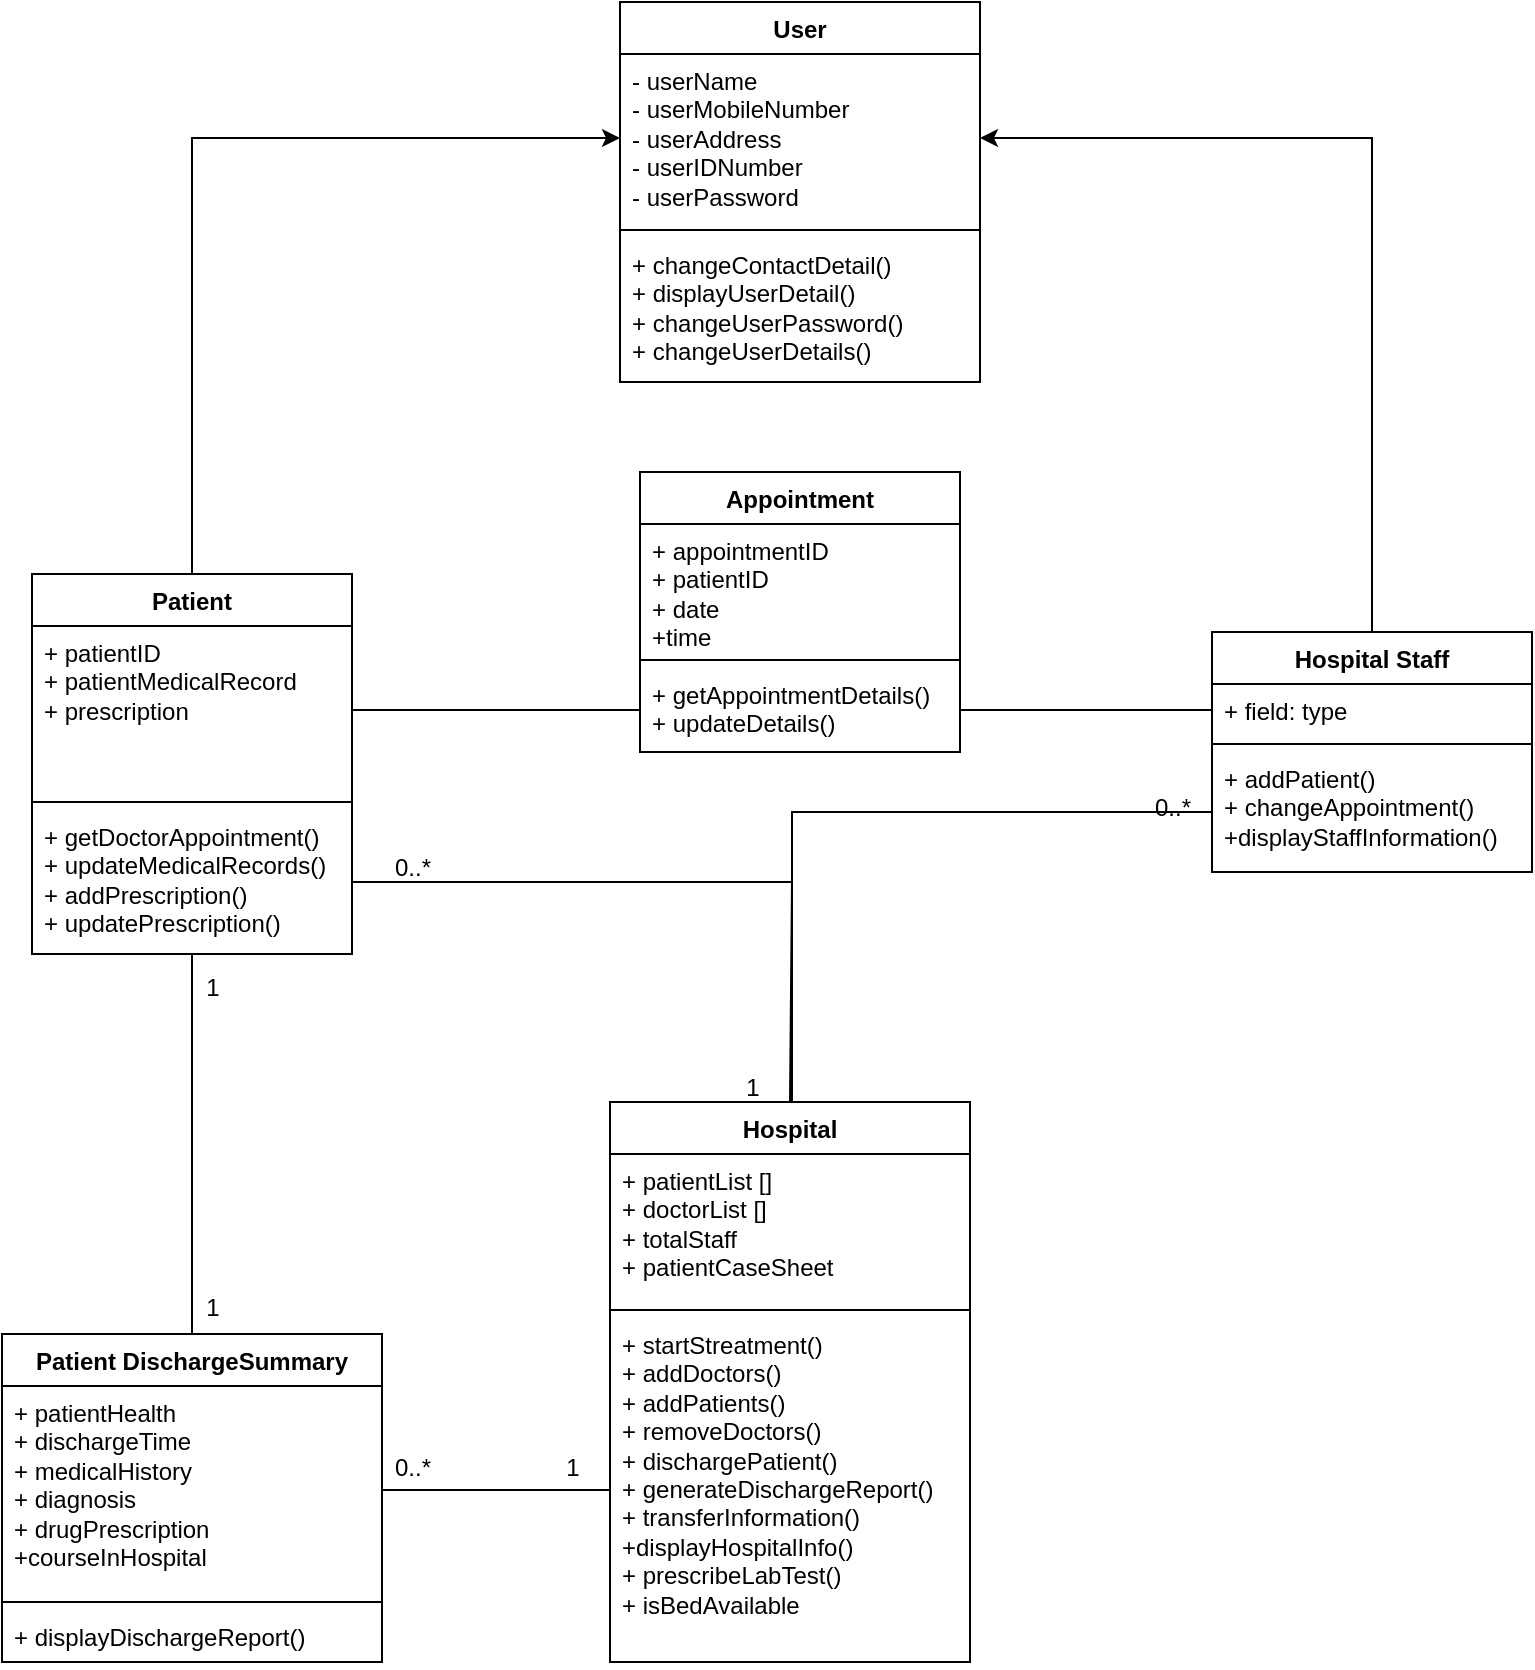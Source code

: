 <mxfile version="22.1.11" type="github">
  <diagram id="C5RBs43oDa-KdzZeNtuy" name="Page-1">
    <mxGraphModel dx="1457" dy="1096" grid="1" gridSize="10" guides="1" tooltips="1" connect="1" arrows="1" fold="1" page="1" pageScale="1" pageWidth="827" pageHeight="1169" math="0" shadow="0">
      <root>
        <mxCell id="WIyWlLk6GJQsqaUBKTNV-0" />
        <mxCell id="WIyWlLk6GJQsqaUBKTNV-1" parent="WIyWlLk6GJQsqaUBKTNV-0" />
        <mxCell id="obEAiMKlyfRhdMC1s9aP-0" value="User" style="swimlane;fontStyle=1;align=center;verticalAlign=top;childLayout=stackLayout;horizontal=1;startSize=26;horizontalStack=0;resizeParent=1;resizeParentMax=0;resizeLast=0;collapsible=1;marginBottom=0;whiteSpace=wrap;html=1;" parent="WIyWlLk6GJQsqaUBKTNV-1" vertex="1">
          <mxGeometry x="324" y="70" width="180" height="190" as="geometry" />
        </mxCell>
        <mxCell id="obEAiMKlyfRhdMC1s9aP-1" value="- userName&lt;br&gt;- userMobileNumber&lt;br&gt;- userAddress&lt;br&gt;- userIDNumber&lt;br&gt;- userPassword" style="text;strokeColor=none;fillColor=none;align=left;verticalAlign=top;spacingLeft=4;spacingRight=4;overflow=hidden;rotatable=0;points=[[0,0.5],[1,0.5]];portConstraint=eastwest;whiteSpace=wrap;html=1;" parent="obEAiMKlyfRhdMC1s9aP-0" vertex="1">
          <mxGeometry y="26" width="180" height="84" as="geometry" />
        </mxCell>
        <mxCell id="obEAiMKlyfRhdMC1s9aP-2" value="" style="line;strokeWidth=1;fillColor=none;align=left;verticalAlign=middle;spacingTop=-1;spacingLeft=3;spacingRight=3;rotatable=0;labelPosition=right;points=[];portConstraint=eastwest;strokeColor=inherit;" parent="obEAiMKlyfRhdMC1s9aP-0" vertex="1">
          <mxGeometry y="110" width="180" height="8" as="geometry" />
        </mxCell>
        <mxCell id="obEAiMKlyfRhdMC1s9aP-3" value="+ changeContactDetail()&lt;br&gt;+ displayUserDetail()&lt;br&gt;+ changeUserPassword()&lt;br&gt;+ changeUserDetails()" style="text;strokeColor=none;fillColor=none;align=left;verticalAlign=top;spacingLeft=4;spacingRight=4;overflow=hidden;rotatable=0;points=[[0,0.5],[1,0.5]];portConstraint=eastwest;whiteSpace=wrap;html=1;" parent="obEAiMKlyfRhdMC1s9aP-0" vertex="1">
          <mxGeometry y="118" width="180" height="72" as="geometry" />
        </mxCell>
        <mxCell id="S4SZ67P-zO4h-JqpQN6b-10" style="edgeStyle=orthogonalEdgeStyle;rounded=0;orthogonalLoop=1;jettySize=auto;html=1;exitX=0.5;exitY=0;exitDx=0;exitDy=0;entryX=0;entryY=0.5;entryDx=0;entryDy=0;" edge="1" parent="WIyWlLk6GJQsqaUBKTNV-1" source="obEAiMKlyfRhdMC1s9aP-4" target="obEAiMKlyfRhdMC1s9aP-1">
          <mxGeometry relative="1" as="geometry" />
        </mxCell>
        <mxCell id="obEAiMKlyfRhdMC1s9aP-4" value="Patient" style="swimlane;fontStyle=1;align=center;verticalAlign=top;childLayout=stackLayout;horizontal=1;startSize=26;horizontalStack=0;resizeParent=1;resizeParentMax=0;resizeLast=0;collapsible=1;marginBottom=0;whiteSpace=wrap;html=1;" parent="WIyWlLk6GJQsqaUBKTNV-1" vertex="1">
          <mxGeometry x="30" y="356" width="160" height="190" as="geometry" />
        </mxCell>
        <mxCell id="obEAiMKlyfRhdMC1s9aP-5" value="+ patientID&lt;br&gt;+ patientMedicalRecord&lt;br&gt;+ prescription" style="text;strokeColor=none;fillColor=none;align=left;verticalAlign=top;spacingLeft=4;spacingRight=4;overflow=hidden;rotatable=0;points=[[0,0.5],[1,0.5]];portConstraint=eastwest;whiteSpace=wrap;html=1;" parent="obEAiMKlyfRhdMC1s9aP-4" vertex="1">
          <mxGeometry y="26" width="160" height="84" as="geometry" />
        </mxCell>
        <mxCell id="obEAiMKlyfRhdMC1s9aP-6" value="" style="line;strokeWidth=1;fillColor=none;align=left;verticalAlign=middle;spacingTop=-1;spacingLeft=3;spacingRight=3;rotatable=0;labelPosition=right;points=[];portConstraint=eastwest;strokeColor=inherit;" parent="obEAiMKlyfRhdMC1s9aP-4" vertex="1">
          <mxGeometry y="110" width="160" height="8" as="geometry" />
        </mxCell>
        <mxCell id="obEAiMKlyfRhdMC1s9aP-7" value="+ getDoctorAppointment()&lt;br&gt;+ updateMedicalRecords()&lt;br&gt;+ addPrescription()&lt;br&gt;+ updatePrescription()" style="text;strokeColor=none;fillColor=none;align=left;verticalAlign=top;spacingLeft=4;spacingRight=4;overflow=hidden;rotatable=0;points=[[0,0.5],[1,0.5]];portConstraint=eastwest;whiteSpace=wrap;html=1;" parent="obEAiMKlyfRhdMC1s9aP-4" vertex="1">
          <mxGeometry y="118" width="160" height="72" as="geometry" />
        </mxCell>
        <mxCell id="obEAiMKlyfRhdMC1s9aP-8" value="Appointment" style="swimlane;fontStyle=1;align=center;verticalAlign=top;childLayout=stackLayout;horizontal=1;startSize=26;horizontalStack=0;resizeParent=1;resizeParentMax=0;resizeLast=0;collapsible=1;marginBottom=0;whiteSpace=wrap;html=1;" parent="WIyWlLk6GJQsqaUBKTNV-1" vertex="1">
          <mxGeometry x="334" y="305" width="160" height="140" as="geometry" />
        </mxCell>
        <mxCell id="obEAiMKlyfRhdMC1s9aP-9" value="+ appointmentID&lt;br&gt;+ patientID&lt;br&gt;+ date&lt;br&gt;+time" style="text;strokeColor=none;fillColor=none;align=left;verticalAlign=top;spacingLeft=4;spacingRight=4;overflow=hidden;rotatable=0;points=[[0,0.5],[1,0.5]];portConstraint=eastwest;whiteSpace=wrap;html=1;" parent="obEAiMKlyfRhdMC1s9aP-8" vertex="1">
          <mxGeometry y="26" width="160" height="64" as="geometry" />
        </mxCell>
        <mxCell id="obEAiMKlyfRhdMC1s9aP-10" value="" style="line;strokeWidth=1;fillColor=none;align=left;verticalAlign=middle;spacingTop=-1;spacingLeft=3;spacingRight=3;rotatable=0;labelPosition=right;points=[];portConstraint=eastwest;strokeColor=inherit;" parent="obEAiMKlyfRhdMC1s9aP-8" vertex="1">
          <mxGeometry y="90" width="160" height="8" as="geometry" />
        </mxCell>
        <mxCell id="obEAiMKlyfRhdMC1s9aP-11" value="+ getAppointmentDetails()&lt;br&gt;+ updateDetails()" style="text;strokeColor=none;fillColor=none;align=left;verticalAlign=top;spacingLeft=4;spacingRight=4;overflow=hidden;rotatable=0;points=[[0,0.5],[1,0.5]];portConstraint=eastwest;whiteSpace=wrap;html=1;" parent="obEAiMKlyfRhdMC1s9aP-8" vertex="1">
          <mxGeometry y="98" width="160" height="42" as="geometry" />
        </mxCell>
        <mxCell id="S4SZ67P-zO4h-JqpQN6b-14" style="edgeStyle=orthogonalEdgeStyle;rounded=0;orthogonalLoop=1;jettySize=auto;html=1;exitX=0.5;exitY=0;exitDx=0;exitDy=0;entryX=1;entryY=0.5;entryDx=0;entryDy=0;" edge="1" parent="WIyWlLk6GJQsqaUBKTNV-1" source="obEAiMKlyfRhdMC1s9aP-12" target="obEAiMKlyfRhdMC1s9aP-1">
          <mxGeometry relative="1" as="geometry" />
        </mxCell>
        <mxCell id="obEAiMKlyfRhdMC1s9aP-12" value="Hospital Staff" style="swimlane;fontStyle=1;align=center;verticalAlign=top;childLayout=stackLayout;horizontal=1;startSize=26;horizontalStack=0;resizeParent=1;resizeParentMax=0;resizeLast=0;collapsible=1;marginBottom=0;whiteSpace=wrap;html=1;" parent="WIyWlLk6GJQsqaUBKTNV-1" vertex="1">
          <mxGeometry x="620" y="385" width="160" height="120" as="geometry" />
        </mxCell>
        <mxCell id="obEAiMKlyfRhdMC1s9aP-13" value="+ field: type" style="text;strokeColor=none;fillColor=none;align=left;verticalAlign=top;spacingLeft=4;spacingRight=4;overflow=hidden;rotatable=0;points=[[0,0.5],[1,0.5]];portConstraint=eastwest;whiteSpace=wrap;html=1;" parent="obEAiMKlyfRhdMC1s9aP-12" vertex="1">
          <mxGeometry y="26" width="160" height="26" as="geometry" />
        </mxCell>
        <mxCell id="obEAiMKlyfRhdMC1s9aP-14" value="" style="line;strokeWidth=1;fillColor=none;align=left;verticalAlign=middle;spacingTop=-1;spacingLeft=3;spacingRight=3;rotatable=0;labelPosition=right;points=[];portConstraint=eastwest;strokeColor=inherit;" parent="obEAiMKlyfRhdMC1s9aP-12" vertex="1">
          <mxGeometry y="52" width="160" height="8" as="geometry" />
        </mxCell>
        <mxCell id="obEAiMKlyfRhdMC1s9aP-15" value="+ addPatient()&lt;br&gt;+ changeAppointment()&lt;br&gt;+displayStaffInformation()" style="text;strokeColor=none;fillColor=none;align=left;verticalAlign=top;spacingLeft=4;spacingRight=4;overflow=hidden;rotatable=0;points=[[0,0.5],[1,0.5]];portConstraint=eastwest;whiteSpace=wrap;html=1;" parent="obEAiMKlyfRhdMC1s9aP-12" vertex="1">
          <mxGeometry y="60" width="160" height="60" as="geometry" />
        </mxCell>
        <mxCell id="S4SZ67P-zO4h-JqpQN6b-0" value="Hospital" style="swimlane;fontStyle=1;align=center;verticalAlign=top;childLayout=stackLayout;horizontal=1;startSize=26;horizontalStack=0;resizeParent=1;resizeParentMax=0;resizeLast=0;collapsible=1;marginBottom=0;whiteSpace=wrap;html=1;" vertex="1" parent="WIyWlLk6GJQsqaUBKTNV-1">
          <mxGeometry x="319" y="620" width="180" height="280" as="geometry" />
        </mxCell>
        <mxCell id="S4SZ67P-zO4h-JqpQN6b-1" value="+ patientList []&lt;br&gt;+ doctorList []&lt;br&gt;+ totalStaff&lt;br&gt;+ patientCaseSheet&amp;nbsp;" style="text;strokeColor=none;fillColor=none;align=left;verticalAlign=top;spacingLeft=4;spacingRight=4;overflow=hidden;rotatable=0;points=[[0,0.5],[1,0.5]];portConstraint=eastwest;whiteSpace=wrap;html=1;" vertex="1" parent="S4SZ67P-zO4h-JqpQN6b-0">
          <mxGeometry y="26" width="180" height="74" as="geometry" />
        </mxCell>
        <mxCell id="S4SZ67P-zO4h-JqpQN6b-2" value="" style="line;strokeWidth=1;fillColor=none;align=left;verticalAlign=middle;spacingTop=-1;spacingLeft=3;spacingRight=3;rotatable=0;labelPosition=right;points=[];portConstraint=eastwest;strokeColor=inherit;" vertex="1" parent="S4SZ67P-zO4h-JqpQN6b-0">
          <mxGeometry y="100" width="180" height="8" as="geometry" />
        </mxCell>
        <mxCell id="S4SZ67P-zO4h-JqpQN6b-3" value="+ startStreatment()&lt;br&gt;+ addDoctors()&lt;br&gt;+ addPatients()&lt;br&gt;+ removeDoctors()&lt;br&gt;+ dischargePatient()&lt;br&gt;+ generateDischargeReport()&lt;br&gt;+ transferInformation()&lt;br&gt;+displayHospitalInfo()&lt;br&gt;+ prescribeLabTest()&lt;br&gt;+ isBedAvailable" style="text;strokeColor=none;fillColor=none;align=left;verticalAlign=top;spacingLeft=4;spacingRight=4;overflow=hidden;rotatable=0;points=[[0,0.5],[1,0.5]];portConstraint=eastwest;whiteSpace=wrap;html=1;" vertex="1" parent="S4SZ67P-zO4h-JqpQN6b-0">
          <mxGeometry y="108" width="180" height="172" as="geometry" />
        </mxCell>
        <mxCell id="S4SZ67P-zO4h-JqpQN6b-6" value="Patient DischargeSummary" style="swimlane;fontStyle=1;align=center;verticalAlign=top;childLayout=stackLayout;horizontal=1;startSize=26;horizontalStack=0;resizeParent=1;resizeParentMax=0;resizeLast=0;collapsible=1;marginBottom=0;whiteSpace=wrap;html=1;" vertex="1" parent="WIyWlLk6GJQsqaUBKTNV-1">
          <mxGeometry x="15" y="736" width="190" height="164" as="geometry" />
        </mxCell>
        <mxCell id="S4SZ67P-zO4h-JqpQN6b-7" value="+ patientHealth&lt;br&gt;+ dischargeTime&lt;br&gt;+ medicalHistory&lt;br&gt;+ diagnosis&lt;br&gt;+ drugPrescription&lt;br&gt;+courseInHospital" style="text;strokeColor=none;fillColor=none;align=left;verticalAlign=top;spacingLeft=4;spacingRight=4;overflow=hidden;rotatable=0;points=[[0,0.5],[1,0.5]];portConstraint=eastwest;whiteSpace=wrap;html=1;" vertex="1" parent="S4SZ67P-zO4h-JqpQN6b-6">
          <mxGeometry y="26" width="190" height="104" as="geometry" />
        </mxCell>
        <mxCell id="S4SZ67P-zO4h-JqpQN6b-8" value="" style="line;strokeWidth=1;fillColor=none;align=left;verticalAlign=middle;spacingTop=-1;spacingLeft=3;spacingRight=3;rotatable=0;labelPosition=right;points=[];portConstraint=eastwest;strokeColor=inherit;" vertex="1" parent="S4SZ67P-zO4h-JqpQN6b-6">
          <mxGeometry y="130" width="190" height="8" as="geometry" />
        </mxCell>
        <mxCell id="S4SZ67P-zO4h-JqpQN6b-9" value="+ displayDischargeReport()" style="text;strokeColor=none;fillColor=none;align=left;verticalAlign=top;spacingLeft=4;spacingRight=4;overflow=hidden;rotatable=0;points=[[0,0.5],[1,0.5]];portConstraint=eastwest;whiteSpace=wrap;html=1;" vertex="1" parent="S4SZ67P-zO4h-JqpQN6b-6">
          <mxGeometry y="138" width="190" height="26" as="geometry" />
        </mxCell>
        <mxCell id="S4SZ67P-zO4h-JqpQN6b-12" value="" style="endArrow=none;html=1;rounded=0;exitX=1;exitY=0.5;exitDx=0;exitDy=0;entryX=0;entryY=0.5;entryDx=0;entryDy=0;" edge="1" parent="WIyWlLk6GJQsqaUBKTNV-1" source="obEAiMKlyfRhdMC1s9aP-5" target="obEAiMKlyfRhdMC1s9aP-11">
          <mxGeometry width="50" height="50" relative="1" as="geometry">
            <mxPoint x="600" y="580" as="sourcePoint" />
            <mxPoint x="650" y="530" as="targetPoint" />
          </mxGeometry>
        </mxCell>
        <mxCell id="S4SZ67P-zO4h-JqpQN6b-13" value="" style="endArrow=none;html=1;rounded=0;exitX=1;exitY=0.5;exitDx=0;exitDy=0;entryX=0;entryY=0.5;entryDx=0;entryDy=0;" edge="1" parent="WIyWlLk6GJQsqaUBKTNV-1" source="obEAiMKlyfRhdMC1s9aP-11" target="obEAiMKlyfRhdMC1s9aP-13">
          <mxGeometry width="50" height="50" relative="1" as="geometry">
            <mxPoint x="600" y="580" as="sourcePoint" />
            <mxPoint x="650" y="530" as="targetPoint" />
          </mxGeometry>
        </mxCell>
        <mxCell id="S4SZ67P-zO4h-JqpQN6b-15" value="" style="endArrow=none;html=1;rounded=0;exitX=0.5;exitY=0;exitDx=0;exitDy=0;entryX=1;entryY=0.5;entryDx=0;entryDy=0;" edge="1" parent="WIyWlLk6GJQsqaUBKTNV-1" source="S4SZ67P-zO4h-JqpQN6b-0" target="obEAiMKlyfRhdMC1s9aP-7">
          <mxGeometry width="50" height="50" relative="1" as="geometry">
            <mxPoint x="600" y="580" as="sourcePoint" />
            <mxPoint x="650" y="530" as="targetPoint" />
            <Array as="points">
              <mxPoint x="410" y="510" />
            </Array>
          </mxGeometry>
        </mxCell>
        <mxCell id="S4SZ67P-zO4h-JqpQN6b-16" value="" style="endArrow=none;html=1;rounded=0;entryX=0;entryY=0.5;entryDx=0;entryDy=0;" edge="1" parent="WIyWlLk6GJQsqaUBKTNV-1" target="obEAiMKlyfRhdMC1s9aP-15">
          <mxGeometry width="50" height="50" relative="1" as="geometry">
            <mxPoint x="410" y="620" as="sourcePoint" />
            <mxPoint x="650" y="530" as="targetPoint" />
            <Array as="points">
              <mxPoint x="410" y="475" />
            </Array>
          </mxGeometry>
        </mxCell>
        <mxCell id="S4SZ67P-zO4h-JqpQN6b-18" value="" style="endArrow=none;html=1;rounded=0;exitX=1;exitY=0.5;exitDx=0;exitDy=0;entryX=0;entryY=0.5;entryDx=0;entryDy=0;" edge="1" parent="WIyWlLk6GJQsqaUBKTNV-1" source="S4SZ67P-zO4h-JqpQN6b-7" target="S4SZ67P-zO4h-JqpQN6b-3">
          <mxGeometry width="50" height="50" relative="1" as="geometry">
            <mxPoint x="600" y="580" as="sourcePoint" />
            <mxPoint x="650" y="530" as="targetPoint" />
          </mxGeometry>
        </mxCell>
        <mxCell id="S4SZ67P-zO4h-JqpQN6b-19" value="" style="endArrow=none;html=1;rounded=0;exitX=0.5;exitY=0;exitDx=0;exitDy=0;" edge="1" parent="WIyWlLk6GJQsqaUBKTNV-1" source="S4SZ67P-zO4h-JqpQN6b-6" target="obEAiMKlyfRhdMC1s9aP-7">
          <mxGeometry width="50" height="50" relative="1" as="geometry">
            <mxPoint x="600" y="580" as="sourcePoint" />
            <mxPoint x="650" y="530" as="targetPoint" />
          </mxGeometry>
        </mxCell>
        <mxCell id="S4SZ67P-zO4h-JqpQN6b-20" value="1" style="text;html=1;align=center;verticalAlign=middle;resizable=0;points=[];autosize=1;strokeColor=none;fillColor=none;" vertex="1" parent="WIyWlLk6GJQsqaUBKTNV-1">
          <mxGeometry x="285" y="788" width="30" height="30" as="geometry" />
        </mxCell>
        <mxCell id="S4SZ67P-zO4h-JqpQN6b-21" value="0..*" style="text;html=1;align=center;verticalAlign=middle;resizable=0;points=[];autosize=1;strokeColor=none;fillColor=none;" vertex="1" parent="WIyWlLk6GJQsqaUBKTNV-1">
          <mxGeometry x="200" y="788" width="40" height="30" as="geometry" />
        </mxCell>
        <mxCell id="S4SZ67P-zO4h-JqpQN6b-22" value="1" style="text;html=1;align=center;verticalAlign=middle;resizable=0;points=[];autosize=1;strokeColor=none;fillColor=none;" vertex="1" parent="WIyWlLk6GJQsqaUBKTNV-1">
          <mxGeometry x="105" y="708" width="30" height="30" as="geometry" />
        </mxCell>
        <mxCell id="S4SZ67P-zO4h-JqpQN6b-23" value="1" style="text;html=1;align=center;verticalAlign=middle;resizable=0;points=[];autosize=1;strokeColor=none;fillColor=none;" vertex="1" parent="WIyWlLk6GJQsqaUBKTNV-1">
          <mxGeometry x="105" y="548" width="30" height="30" as="geometry" />
        </mxCell>
        <mxCell id="S4SZ67P-zO4h-JqpQN6b-24" value="1" style="text;html=1;align=center;verticalAlign=middle;resizable=0;points=[];autosize=1;strokeColor=none;fillColor=none;" vertex="1" parent="WIyWlLk6GJQsqaUBKTNV-1">
          <mxGeometry x="375" y="598" width="30" height="30" as="geometry" />
        </mxCell>
        <mxCell id="S4SZ67P-zO4h-JqpQN6b-25" value="0..*" style="text;html=1;align=center;verticalAlign=middle;resizable=0;points=[];autosize=1;strokeColor=none;fillColor=none;" vertex="1" parent="WIyWlLk6GJQsqaUBKTNV-1">
          <mxGeometry x="200" y="488" width="40" height="30" as="geometry" />
        </mxCell>
        <mxCell id="S4SZ67P-zO4h-JqpQN6b-26" value="0..*" style="text;html=1;align=center;verticalAlign=middle;resizable=0;points=[];autosize=1;strokeColor=none;fillColor=none;" vertex="1" parent="WIyWlLk6GJQsqaUBKTNV-1">
          <mxGeometry x="580" y="458" width="40" height="30" as="geometry" />
        </mxCell>
      </root>
    </mxGraphModel>
  </diagram>
</mxfile>
